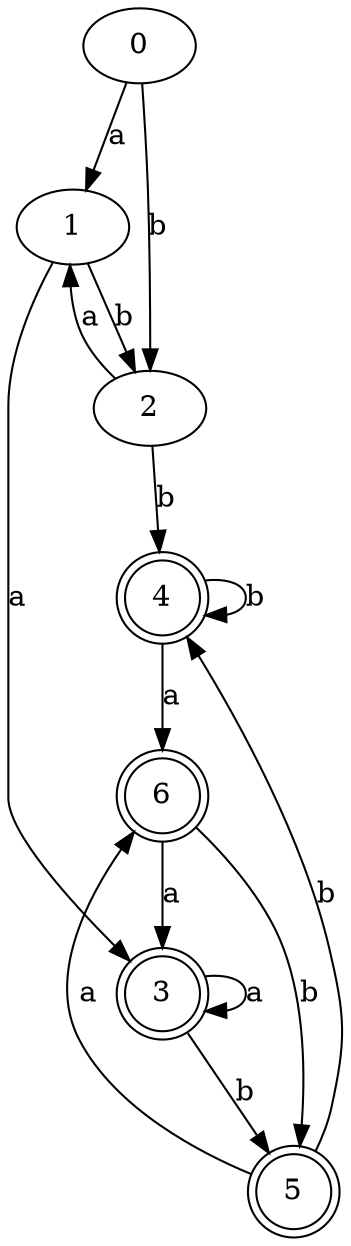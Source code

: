 digraph dfa {
	0 [label=0]
	1 [label=1]
	2 [label=2]
	3 [label=3]
	4 [label=4]
	5 [label=5]
	6 [label=6]
	3 [label=3 shape=doublecircle]
	4 [label=4 shape=doublecircle]
	5 [label=5 shape=doublecircle]
	6 [label=6 shape=doublecircle]
	0 -> 1 [label=a]
	0 -> 2 [label=b]
	1 -> 3 [label=a]
	1 -> 2 [label=b]
	2 -> 1 [label=a]
	2 -> 4 [label=b]
	3 -> 3 [label=a]
	3 -> 5 [label=b]
	4 -> 6 [label=a]
	4 -> 4 [label=b]
	5 -> 6 [label=a]
	5 -> 4 [label=b]
	6 -> 3 [label=a]
	6 -> 5 [label=b]
}
